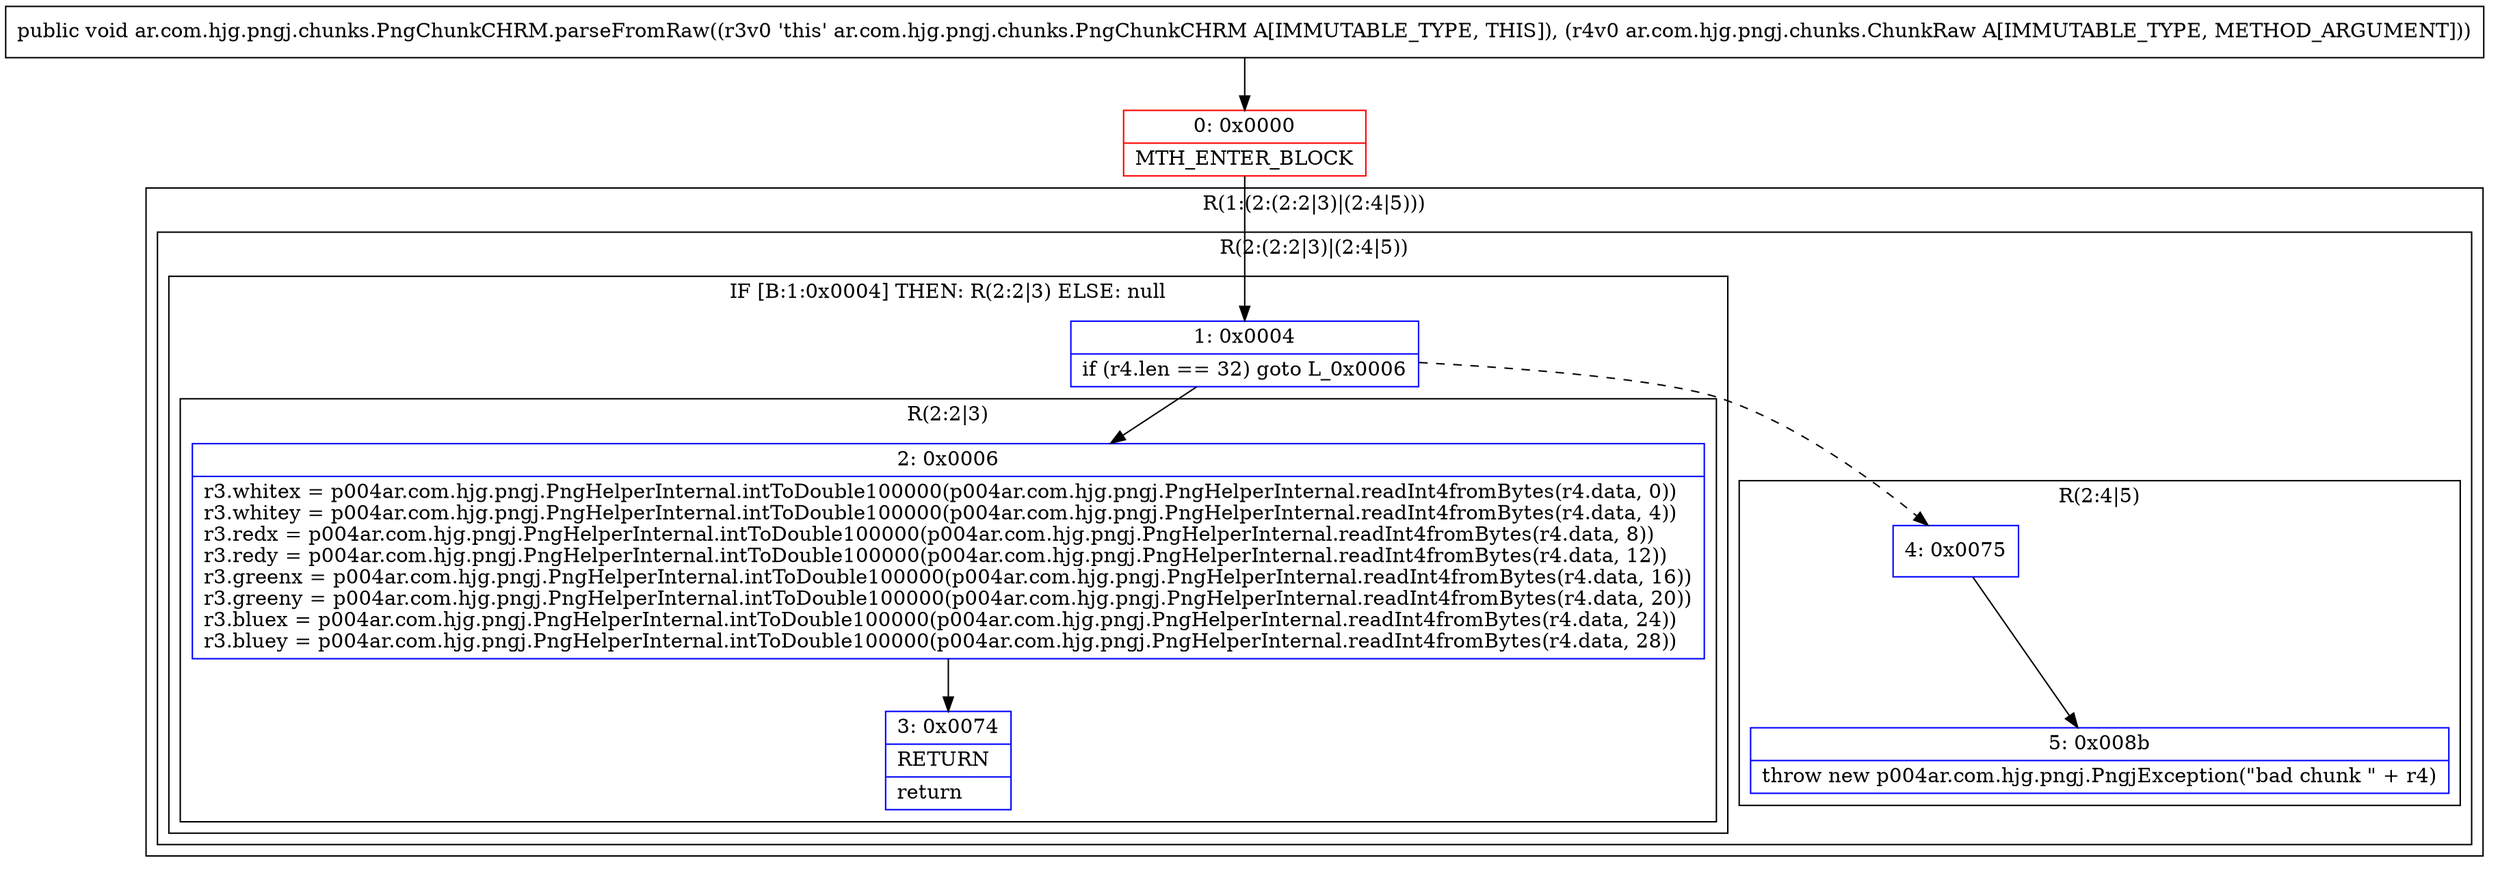 digraph "CFG forar.com.hjg.pngj.chunks.PngChunkCHRM.parseFromRaw(Lar\/com\/hjg\/pngj\/chunks\/ChunkRaw;)V" {
subgraph cluster_Region_55399571 {
label = "R(1:(2:(2:2|3)|(2:4|5)))";
node [shape=record,color=blue];
subgraph cluster_Region_239284848 {
label = "R(2:(2:2|3)|(2:4|5))";
node [shape=record,color=blue];
subgraph cluster_IfRegion_585808592 {
label = "IF [B:1:0x0004] THEN: R(2:2|3) ELSE: null";
node [shape=record,color=blue];
Node_1 [shape=record,label="{1\:\ 0x0004|if (r4.len == 32) goto L_0x0006\l}"];
subgraph cluster_Region_9233619 {
label = "R(2:2|3)";
node [shape=record,color=blue];
Node_2 [shape=record,label="{2\:\ 0x0006|r3.whitex = p004ar.com.hjg.pngj.PngHelperInternal.intToDouble100000(p004ar.com.hjg.pngj.PngHelperInternal.readInt4fromBytes(r4.data, 0))\lr3.whitey = p004ar.com.hjg.pngj.PngHelperInternal.intToDouble100000(p004ar.com.hjg.pngj.PngHelperInternal.readInt4fromBytes(r4.data, 4))\lr3.redx = p004ar.com.hjg.pngj.PngHelperInternal.intToDouble100000(p004ar.com.hjg.pngj.PngHelperInternal.readInt4fromBytes(r4.data, 8))\lr3.redy = p004ar.com.hjg.pngj.PngHelperInternal.intToDouble100000(p004ar.com.hjg.pngj.PngHelperInternal.readInt4fromBytes(r4.data, 12))\lr3.greenx = p004ar.com.hjg.pngj.PngHelperInternal.intToDouble100000(p004ar.com.hjg.pngj.PngHelperInternal.readInt4fromBytes(r4.data, 16))\lr3.greeny = p004ar.com.hjg.pngj.PngHelperInternal.intToDouble100000(p004ar.com.hjg.pngj.PngHelperInternal.readInt4fromBytes(r4.data, 20))\lr3.bluex = p004ar.com.hjg.pngj.PngHelperInternal.intToDouble100000(p004ar.com.hjg.pngj.PngHelperInternal.readInt4fromBytes(r4.data, 24))\lr3.bluey = p004ar.com.hjg.pngj.PngHelperInternal.intToDouble100000(p004ar.com.hjg.pngj.PngHelperInternal.readInt4fromBytes(r4.data, 28))\l}"];
Node_3 [shape=record,label="{3\:\ 0x0074|RETURN\l|return\l}"];
}
}
subgraph cluster_Region_1770832285 {
label = "R(2:4|5)";
node [shape=record,color=blue];
Node_4 [shape=record,label="{4\:\ 0x0075}"];
Node_5 [shape=record,label="{5\:\ 0x008b|throw new p004ar.com.hjg.pngj.PngjException(\"bad chunk \" + r4)\l}"];
}
}
}
Node_0 [shape=record,color=red,label="{0\:\ 0x0000|MTH_ENTER_BLOCK\l}"];
MethodNode[shape=record,label="{public void ar.com.hjg.pngj.chunks.PngChunkCHRM.parseFromRaw((r3v0 'this' ar.com.hjg.pngj.chunks.PngChunkCHRM A[IMMUTABLE_TYPE, THIS]), (r4v0 ar.com.hjg.pngj.chunks.ChunkRaw A[IMMUTABLE_TYPE, METHOD_ARGUMENT])) }"];
MethodNode -> Node_0;
Node_1 -> Node_2;
Node_1 -> Node_4[style=dashed];
Node_2 -> Node_3;
Node_4 -> Node_5;
Node_0 -> Node_1;
}

